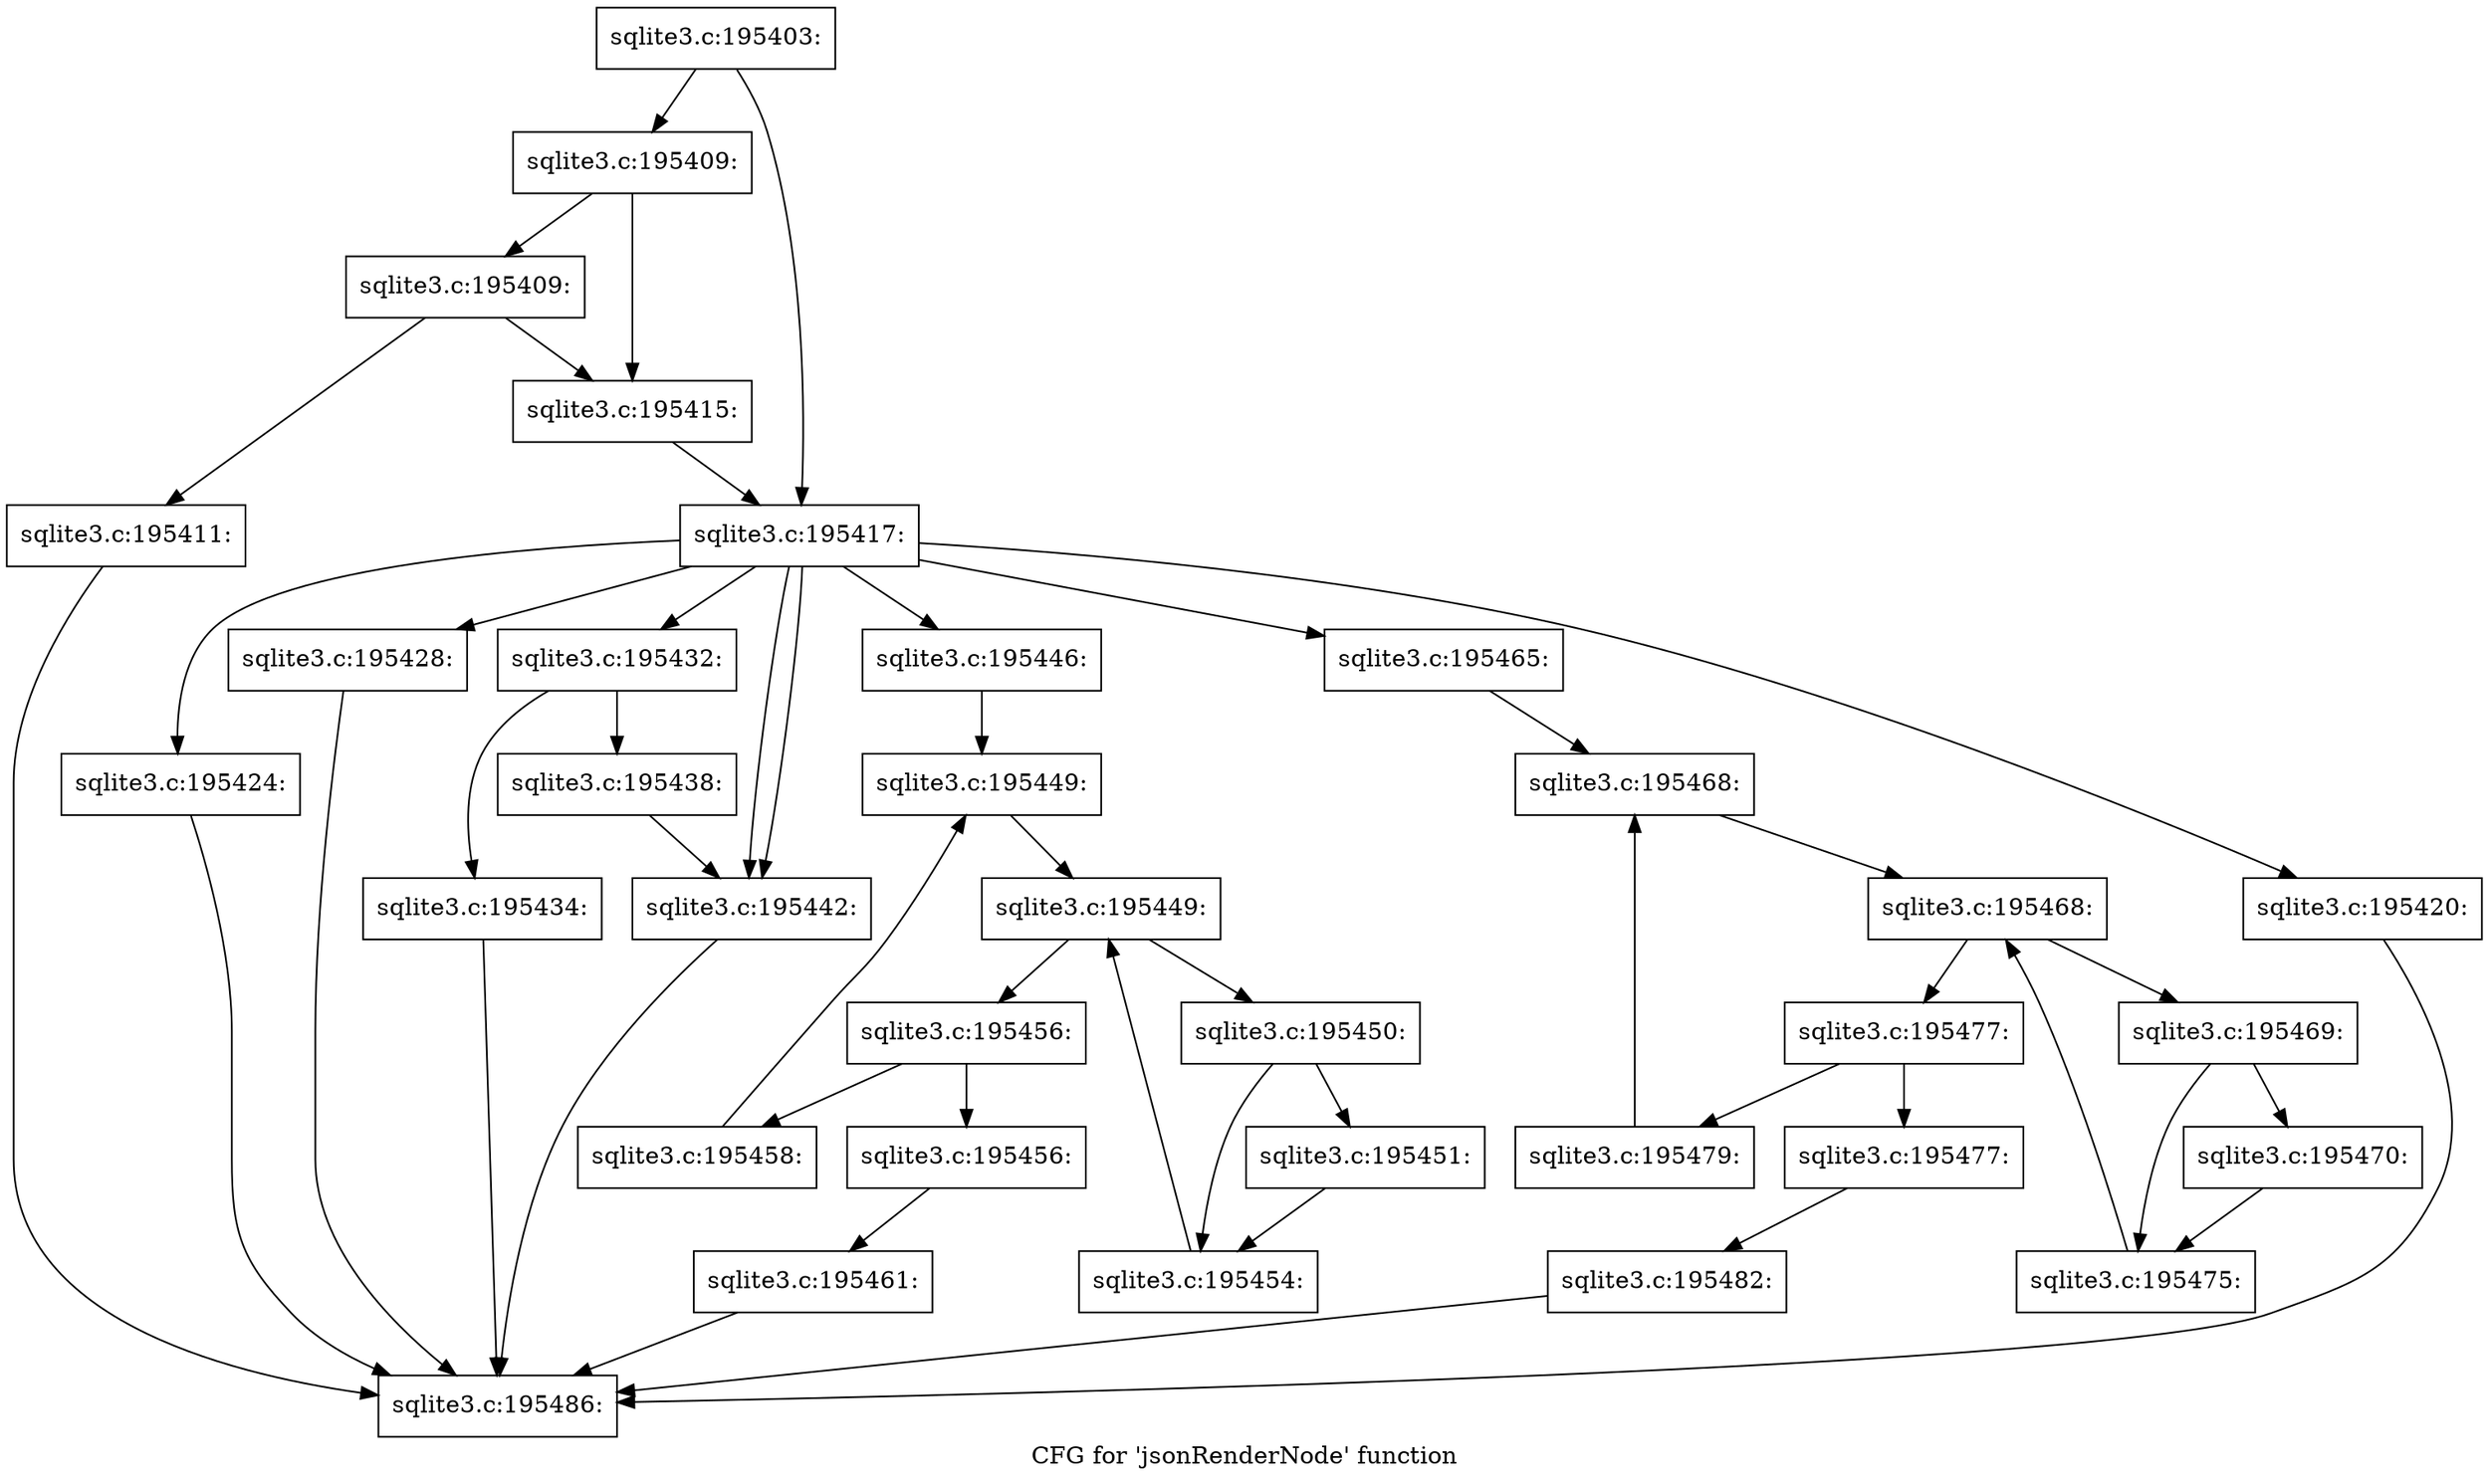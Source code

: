 digraph "CFG for 'jsonRenderNode' function" {
	label="CFG for 'jsonRenderNode' function";

	Node0x55c0fa842dc0 [shape=record,label="{sqlite3.c:195403:}"];
	Node0x55c0fa842dc0 -> Node0x55c0fa8447c0;
	Node0x55c0fa842dc0 -> Node0x55c0fa844810;
	Node0x55c0fa8447c0 [shape=record,label="{sqlite3.c:195409:}"];
	Node0x55c0fa8447c0 -> Node0x55c0fa844df0;
	Node0x55c0fa8447c0 -> Node0x55c0fa844da0;
	Node0x55c0fa844df0 [shape=record,label="{sqlite3.c:195409:}"];
	Node0x55c0fa844df0 -> Node0x55c0fa844d50;
	Node0x55c0fa844df0 -> Node0x55c0fa844da0;
	Node0x55c0fa844d50 [shape=record,label="{sqlite3.c:195411:}"];
	Node0x55c0fa844d50 -> Node0x55c0f6ddeca0;
	Node0x55c0fa844da0 [shape=record,label="{sqlite3.c:195415:}"];
	Node0x55c0fa844da0 -> Node0x55c0fa844810;
	Node0x55c0fa844810 [shape=record,label="{sqlite3.c:195417:}"];
	Node0x55c0fa844810 -> Node0x55c0fa845d70;
	Node0x55c0fa844810 -> Node0x55c0f6dde970;
	Node0x55c0fa844810 -> Node0x55c0fa846fa0;
	Node0x55c0fa844810 -> Node0x55c0fa8477d0;
	Node0x55c0fa844810 -> Node0x55c0f6ddec50;
	Node0x55c0fa844810 -> Node0x55c0f6ddec50;
	Node0x55c0fa844810 -> Node0x55c0fa848d20;
	Node0x55c0fa844810 -> Node0x55c0fa84acc0;
	Node0x55c0fa845d70 [shape=record,label="{sqlite3.c:195420:}"];
	Node0x55c0fa845d70 -> Node0x55c0f6ddeca0;
	Node0x55c0f6dde970 [shape=record,label="{sqlite3.c:195424:}"];
	Node0x55c0f6dde970 -> Node0x55c0f6ddeca0;
	Node0x55c0fa846fa0 [shape=record,label="{sqlite3.c:195428:}"];
	Node0x55c0fa846fa0 -> Node0x55c0f6ddeca0;
	Node0x55c0fa8477d0 [shape=record,label="{sqlite3.c:195432:}"];
	Node0x55c0fa8477d0 -> Node0x55c0fa847930;
	Node0x55c0fa8477d0 -> Node0x55c0fa847980;
	Node0x55c0fa847930 [shape=record,label="{sqlite3.c:195434:}"];
	Node0x55c0fa847930 -> Node0x55c0f6ddeca0;
	Node0x55c0fa847980 [shape=record,label="{sqlite3.c:195438:}"];
	Node0x55c0fa847980 -> Node0x55c0f6ddec50;
	Node0x55c0f6ddec50 [shape=record,label="{sqlite3.c:195442:}"];
	Node0x55c0f6ddec50 -> Node0x55c0f6ddeca0;
	Node0x55c0fa848d20 [shape=record,label="{sqlite3.c:195446:}"];
	Node0x55c0fa848d20 -> Node0x55c0fa849850;
	Node0x55c0fa849850 [shape=record,label="{sqlite3.c:195449:}"];
	Node0x55c0fa849850 -> Node0x55c0fa849be0;
	Node0x55c0fa849be0 [shape=record,label="{sqlite3.c:195449:}"];
	Node0x55c0fa849be0 -> Node0x55c0fa849e30;
	Node0x55c0fa849be0 -> Node0x55c0fa849c60;
	Node0x55c0fa849e30 [shape=record,label="{sqlite3.c:195450:}"];
	Node0x55c0fa849e30 -> Node0x55c0fa84a040;
	Node0x55c0fa849e30 -> Node0x55c0fa84a090;
	Node0x55c0fa84a040 [shape=record,label="{sqlite3.c:195451:}"];
	Node0x55c0fa84a040 -> Node0x55c0fa84a090;
	Node0x55c0fa84a090 [shape=record,label="{sqlite3.c:195454:}"];
	Node0x55c0fa84a090 -> Node0x55c0fa849be0;
	Node0x55c0fa849c60 [shape=record,label="{sqlite3.c:195456:}"];
	Node0x55c0fa849c60 -> Node0x55c0f6ddea60;
	Node0x55c0fa849c60 -> Node0x55c0fa848230;
	Node0x55c0f6ddea60 [shape=record,label="{sqlite3.c:195456:}"];
	Node0x55c0f6ddea60 -> Node0x55c0f6ddea10;
	Node0x55c0fa848230 [shape=record,label="{sqlite3.c:195458:}"];
	Node0x55c0fa848230 -> Node0x55c0fa849850;
	Node0x55c0f6ddea10 [shape=record,label="{sqlite3.c:195461:}"];
	Node0x55c0f6ddea10 -> Node0x55c0f6ddeca0;
	Node0x55c0fa84acc0 [shape=record,label="{sqlite3.c:195465:}"];
	Node0x55c0fa84acc0 -> Node0x55c0fa84cd20;
	Node0x55c0fa84cd20 [shape=record,label="{sqlite3.c:195468:}"];
	Node0x55c0fa84cd20 -> Node0x55c0fa84cf90;
	Node0x55c0fa84cf90 [shape=record,label="{sqlite3.c:195468:}"];
	Node0x55c0fa84cf90 -> Node0x55c0fa84d510;
	Node0x55c0fa84cf90 -> Node0x55c0fa84d0f0;
	Node0x55c0fa84d510 [shape=record,label="{sqlite3.c:195469:}"];
	Node0x55c0fa84d510 -> Node0x55c0fa84d720;
	Node0x55c0fa84d510 -> Node0x55c0fa84d770;
	Node0x55c0fa84d720 [shape=record,label="{sqlite3.c:195470:}"];
	Node0x55c0fa84d720 -> Node0x55c0fa84d770;
	Node0x55c0fa84d770 [shape=record,label="{sqlite3.c:195475:}"];
	Node0x55c0fa84d770 -> Node0x55c0fa84cf90;
	Node0x55c0fa84d0f0 [shape=record,label="{sqlite3.c:195477:}"];
	Node0x55c0fa84d0f0 -> Node0x55c0fa84f6f0;
	Node0x55c0fa84d0f0 -> Node0x55c0fa84f740;
	Node0x55c0fa84f6f0 [shape=record,label="{sqlite3.c:195477:}"];
	Node0x55c0fa84f6f0 -> Node0x55c0fa84cc90;
	Node0x55c0fa84f740 [shape=record,label="{sqlite3.c:195479:}"];
	Node0x55c0fa84f740 -> Node0x55c0fa84cd20;
	Node0x55c0fa84cc90 [shape=record,label="{sqlite3.c:195482:}"];
	Node0x55c0fa84cc90 -> Node0x55c0f6ddeca0;
	Node0x55c0f6ddeca0 [shape=record,label="{sqlite3.c:195486:}"];
}
